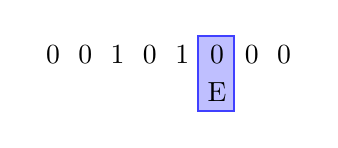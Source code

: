 \begin{tikzpicture}
    \matrix (m) at (0,0) [matrix of nodes] {
        0 & 0 & 1 & 0 & 1 & 0 & 0 & 0 \\
          &   &   &   &   & E\\
    };

    \begin{pgfonlayer}{background}
        \draw[draw=blue!75,fill=blue!25,thick] (m-2-6.south west) rectangle (m-1-6.north east);
    \end{pgfonlayer}
\end{tikzpicture}
